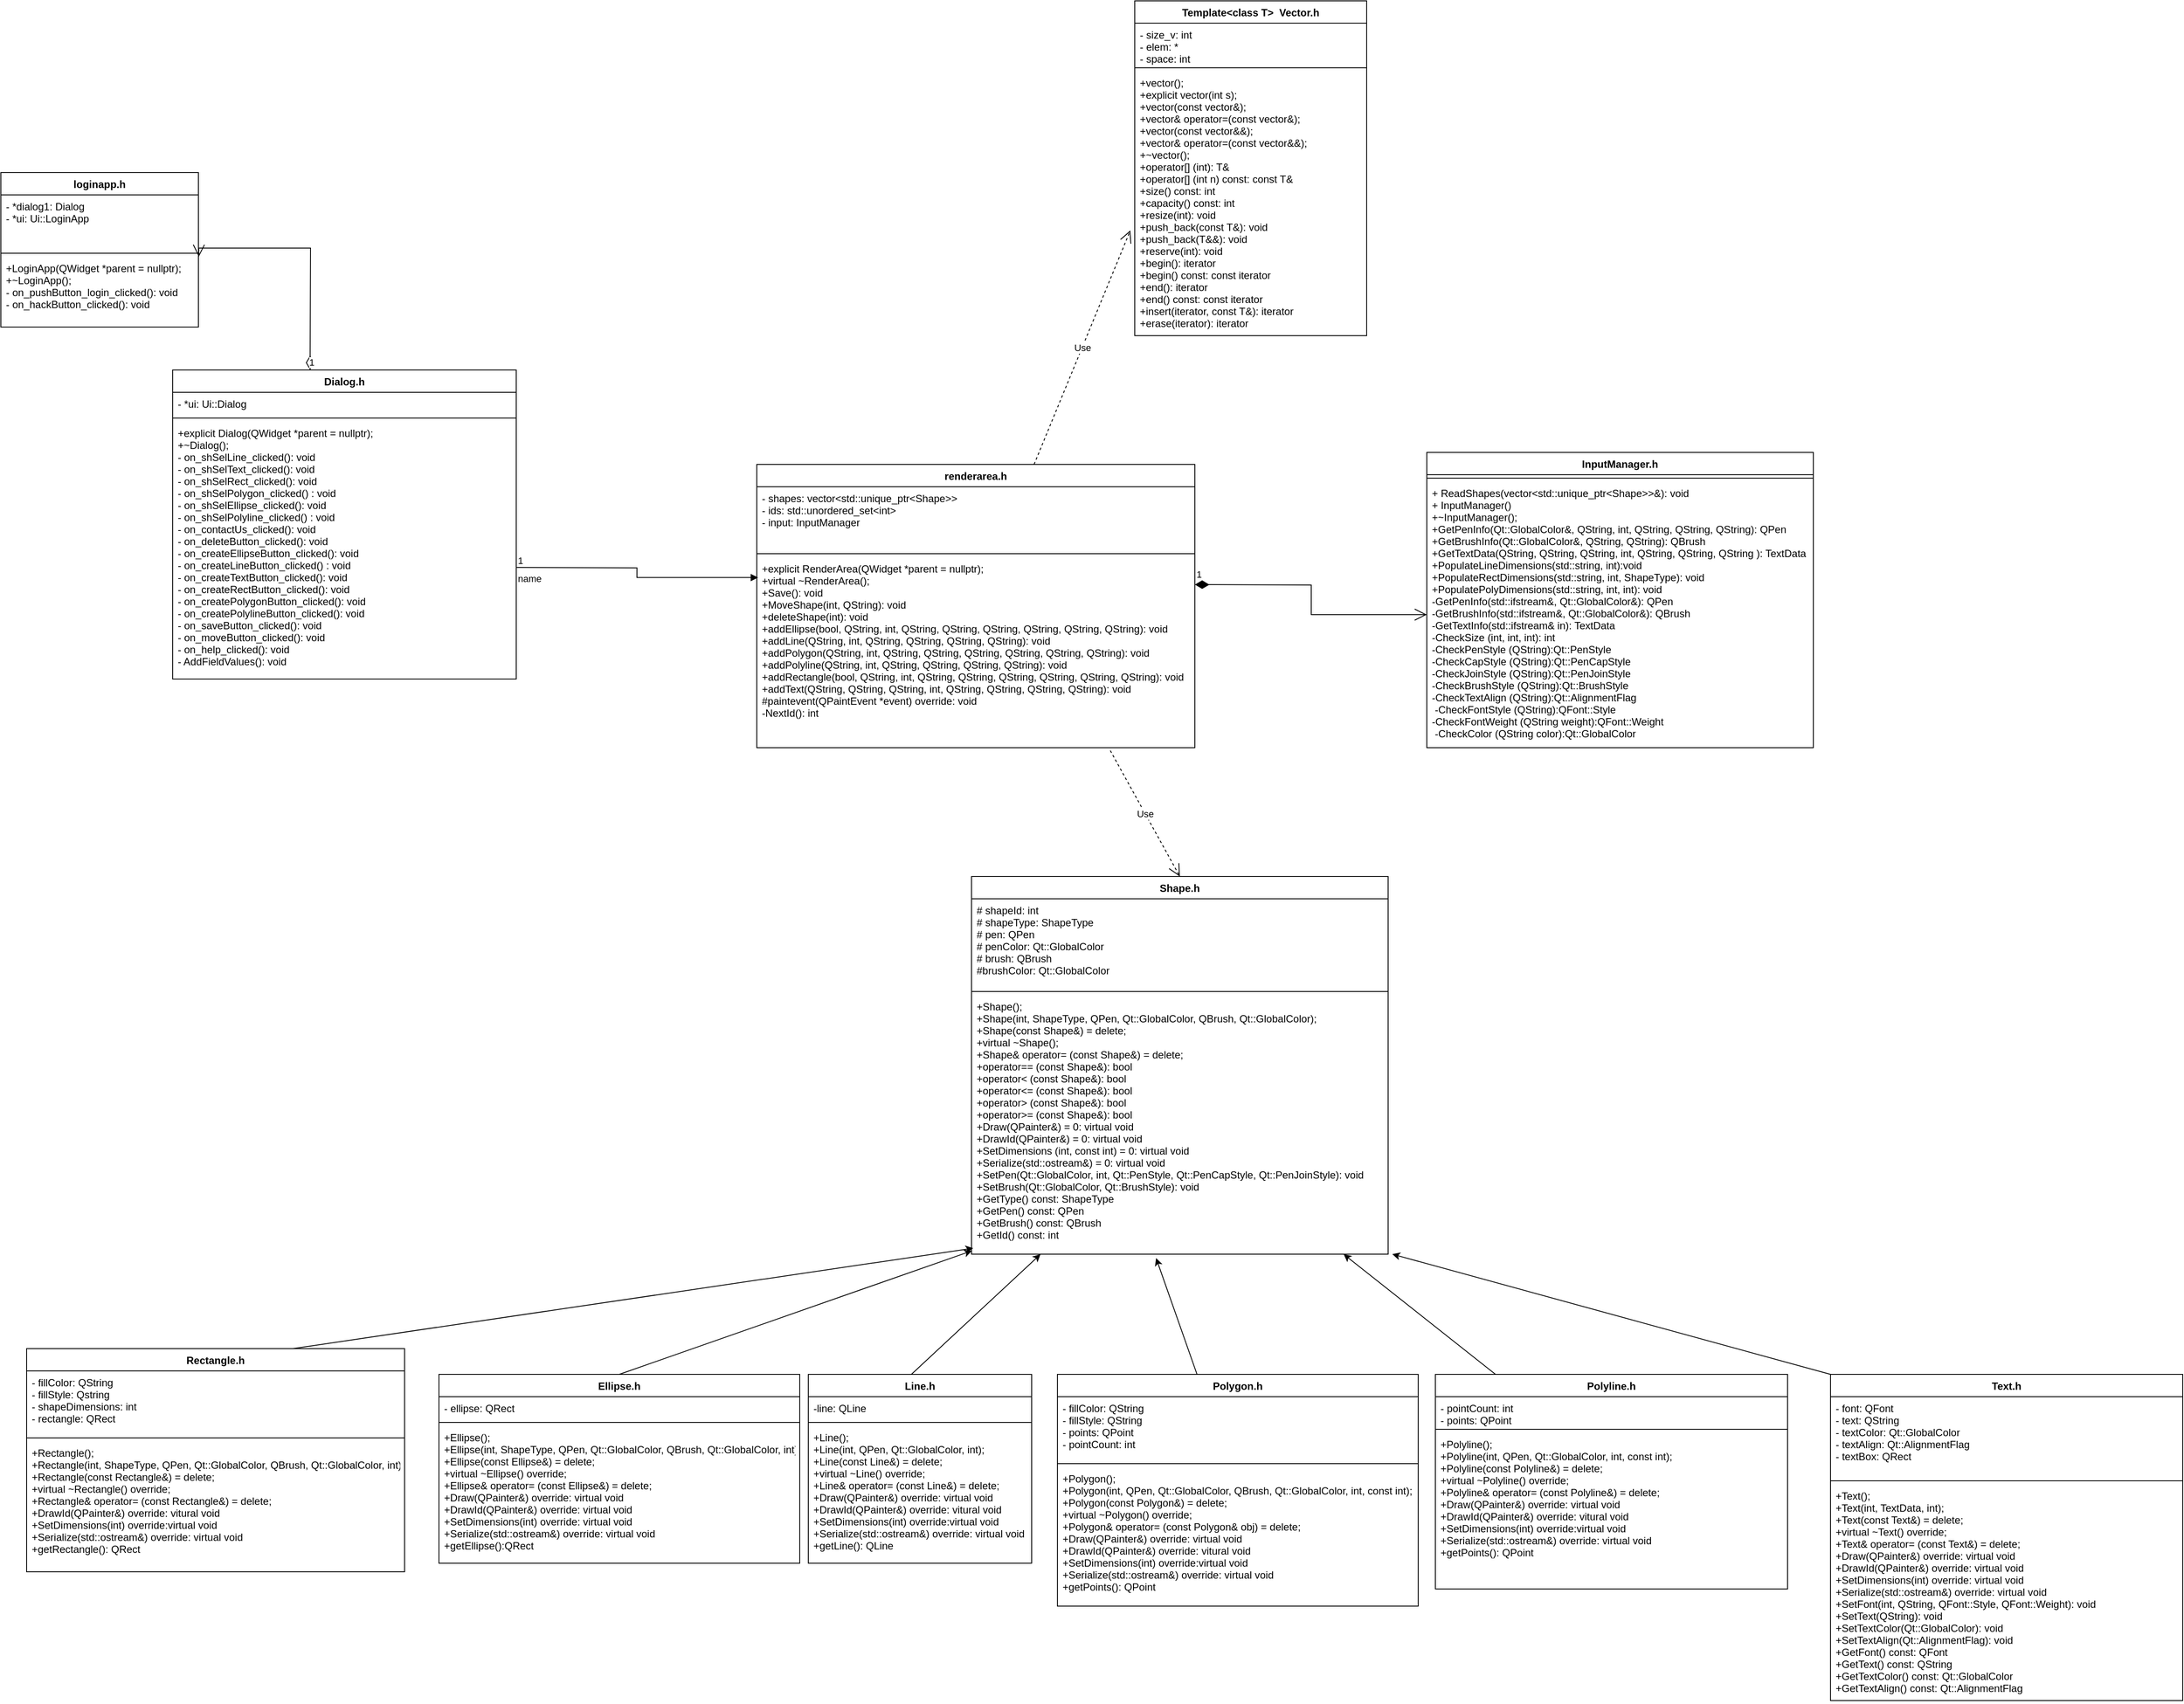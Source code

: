 <mxfile version="15.9.4" type="google" pages="2"><diagram id="QRnCD5VXvzg4Ikm4jeGb" name="Page-1"><mxGraphModel dx="3373" dy="3029" grid="1" gridSize="10" guides="1" tooltips="1" connect="1" arrows="1" fold="1" page="1" pageScale="1" pageWidth="850" pageHeight="1100" math="0" shadow="0"><root><mxCell id="0"/><mxCell id="1" parent="0"/><mxCell id="ikofJ_ncv0Km4C0G176M-1" value="InputManager.h" style="swimlane;fontStyle=1;align=center;verticalAlign=top;childLayout=stackLayout;horizontal=1;startSize=26;horizontalStack=0;resizeParent=1;resizeParentMax=0;resizeLast=0;collapsible=1;marginBottom=0;" parent="1" vertex="1"><mxGeometry x="60" y="-1574" width="450" height="344" as="geometry"/></mxCell><mxCell id="ikofJ_ncv0Km4C0G176M-3" value="" style="line;strokeWidth=1;fillColor=none;align=left;verticalAlign=middle;spacingTop=-1;spacingLeft=3;spacingRight=3;rotatable=0;labelPosition=right;points=[];portConstraint=eastwest;" parent="ikofJ_ncv0Km4C0G176M-1" vertex="1"><mxGeometry y="26" width="450" height="8" as="geometry"/></mxCell><mxCell id="ikofJ_ncv0Km4C0G176M-4" value="+ ReadShapes(vector&lt;std::unique_ptr&lt;Shape&gt;&gt;&amp;): void&#10;+ InputManager()&#10;+~InputManager();&#10;+GetPenInfo(Qt::GlobalColor&amp;, QString, int, QString, QString, QString): QPen&#10;+GetBrushInfo(Qt::GlobalColor&amp;, QString, QString): QBrush&#10;+GetTextData(QString, QString, QString, int, QString, QString, QString ): TextData&#10;+PopulateLineDimensions(std::string, int):void&#10;+PopulateRectDimensions(std::string, int, ShapeType): void&#10;+PopulatePolyDimensions(std::string, int, int): void&#10;-GetPenInfo(std::ifstream&amp;, Qt::GlobalColor&amp;): QPen&#10;-GetBrushInfo(std::ifstream&amp;,  Qt::GlobalColor&amp;): QBrush&#10;-GetTextInfo(std::ifstream&amp; in): TextData&#10;-CheckSize (int, int, int): int&#10;-CheckPenStyle (QString):Qt::PenStyle&#10;-CheckCapStyle (QString):Qt::PenCapStyle&#10;-CheckJoinStyle (QString):Qt::PenJoinStyle&#10;-CheckBrushStyle (QString):Qt::BrushStyle&#10;-CheckTextAlign (QString):Qt::AlignmentFlag&#10; -CheckFontStyle (QString):QFont::Style&#10;-CheckFontWeight (QString weight):QFont::Weight &#10; -CheckColor (QString color):Qt::GlobalColor&#10;&#10;&#10;&#10;&#10;&#10;&#10;&#10;" style="text;strokeColor=none;fillColor=none;align=left;verticalAlign=top;spacingLeft=4;spacingRight=4;overflow=hidden;rotatable=0;points=[[0,0.5],[1,0.5]];portConstraint=eastwest;" parent="ikofJ_ncv0Km4C0G176M-1" vertex="1"><mxGeometry y="34" width="450" height="310" as="geometry"/></mxCell><mxCell id="ikofJ_ncv0Km4C0G176M-5" value="Ellipse.h" style="swimlane;fontStyle=1;align=center;verticalAlign=top;childLayout=stackLayout;horizontal=1;startSize=26;horizontalStack=0;resizeParent=1;resizeParentMax=0;resizeLast=0;collapsible=1;marginBottom=0;" parent="1" vertex="1"><mxGeometry x="-1090" y="-500" width="420" height="220" as="geometry"/></mxCell><mxCell id="ikofJ_ncv0Km4C0G176M-6" value="- ellipse: QRect" style="text;strokeColor=none;fillColor=none;align=left;verticalAlign=top;spacingLeft=4;spacingRight=4;overflow=hidden;rotatable=0;points=[[0,0.5],[1,0.5]];portConstraint=eastwest;" parent="ikofJ_ncv0Km4C0G176M-5" vertex="1"><mxGeometry y="26" width="420" height="26" as="geometry"/></mxCell><mxCell id="ikofJ_ncv0Km4C0G176M-7" value="" style="line;strokeWidth=1;fillColor=none;align=left;verticalAlign=middle;spacingTop=-1;spacingLeft=3;spacingRight=3;rotatable=0;labelPosition=right;points=[];portConstraint=eastwest;" parent="ikofJ_ncv0Km4C0G176M-5" vertex="1"><mxGeometry y="52" width="420" height="8" as="geometry"/></mxCell><mxCell id="ikofJ_ncv0Km4C0G176M-8" value="+Ellipse();&#10;+Ellipse(int, ShapeType, QPen, Qt::GlobalColor, QBrush, Qt::GlobalColor, int)&#10;+Ellipse(const Ellipse&amp;) = delete; &#10;+virtual ~Ellipse() override;&#10;+Ellipse&amp; operator= (const Ellipse&amp;) = delete; &#10;+Draw(QPainter&amp;) override: virtual void&#10;+DrawId(QPainter&amp;) override: virtual void&#10;+SetDimensions(int) override: virtual void&#10;+Serialize(std::ostream&amp;) override: virtual void&#10;+getEllipse():QRect&#10;&#10;" style="text;strokeColor=none;fillColor=none;align=left;verticalAlign=top;spacingLeft=4;spacingRight=4;overflow=hidden;rotatable=0;points=[[0,0.5],[1,0.5]];portConstraint=eastwest;" parent="ikofJ_ncv0Km4C0G176M-5" vertex="1"><mxGeometry y="60" width="420" height="160" as="geometry"/></mxCell><mxCell id="ikofJ_ncv0Km4C0G176M-13" value="Line.h" style="swimlane;fontStyle=1;align=center;verticalAlign=top;childLayout=stackLayout;horizontal=1;startSize=26;horizontalStack=0;resizeParent=1;resizeParentMax=0;resizeLast=0;collapsible=1;marginBottom=0;" parent="1" vertex="1"><mxGeometry x="-660" y="-500" width="260" height="220" as="geometry"/></mxCell><mxCell id="ikofJ_ncv0Km4C0G176M-14" value="-line: QLine" style="text;strokeColor=none;fillColor=none;align=left;verticalAlign=top;spacingLeft=4;spacingRight=4;overflow=hidden;rotatable=0;points=[[0,0.5],[1,0.5]];portConstraint=eastwest;" parent="ikofJ_ncv0Km4C0G176M-13" vertex="1"><mxGeometry y="26" width="260" height="26" as="geometry"/></mxCell><mxCell id="ikofJ_ncv0Km4C0G176M-15" value="" style="line;strokeWidth=1;fillColor=none;align=left;verticalAlign=middle;spacingTop=-1;spacingLeft=3;spacingRight=3;rotatable=0;labelPosition=right;points=[];portConstraint=eastwest;" parent="ikofJ_ncv0Km4C0G176M-13" vertex="1"><mxGeometry y="52" width="260" height="8" as="geometry"/></mxCell><mxCell id="ikofJ_ncv0Km4C0G176M-16" value="+Line();&#10;+Line(int, QPen, Qt::GlobalColor, int);&#10;+Line(const Line&amp;) = delete;&#10;+virtual ~Line() override;&#10;+Line&amp; operator= (const Line&amp;) = delete; &#10;+Draw(QPainter&amp;) override: virtual void&#10;+DrawId(QPainter&amp;) override: vitural void&#10;+SetDimensions(int) override:virtual void&#10;+Serialize(std::ostream&amp;) override: virtual void&#10;+getLine(): QLine" style="text;strokeColor=none;fillColor=none;align=left;verticalAlign=top;spacingLeft=4;spacingRight=4;overflow=hidden;rotatable=0;points=[[0,0.5],[1,0.5]];portConstraint=eastwest;" parent="ikofJ_ncv0Km4C0G176M-13" vertex="1"><mxGeometry y="60" width="260" height="160" as="geometry"/></mxCell><mxCell id="ikofJ_ncv0Km4C0G176M-17" value="Polygon.h" style="swimlane;fontStyle=1;align=center;verticalAlign=top;childLayout=stackLayout;horizontal=1;startSize=26;horizontalStack=0;resizeParent=1;resizeParentMax=0;resizeLast=0;collapsible=1;marginBottom=0;" parent="1" vertex="1"><mxGeometry x="-370" y="-500" width="420" height="270" as="geometry"/></mxCell><mxCell id="ikofJ_ncv0Km4C0G176M-18" value="- fillColor: QString&#10;- fillStyle: QString&#10;- points: QPoint&#10;- pointCount: int" style="text;strokeColor=none;fillColor=none;align=left;verticalAlign=top;spacingLeft=4;spacingRight=4;overflow=hidden;rotatable=0;points=[[0,0.5],[1,0.5]];portConstraint=eastwest;" parent="ikofJ_ncv0Km4C0G176M-17" vertex="1"><mxGeometry y="26" width="420" height="74" as="geometry"/></mxCell><mxCell id="ikofJ_ncv0Km4C0G176M-19" value="" style="line;strokeWidth=1;fillColor=none;align=left;verticalAlign=middle;spacingTop=-1;spacingLeft=3;spacingRight=3;rotatable=0;labelPosition=right;points=[];portConstraint=eastwest;" parent="ikofJ_ncv0Km4C0G176M-17" vertex="1"><mxGeometry y="100" width="420" height="8" as="geometry"/></mxCell><mxCell id="ikofJ_ncv0Km4C0G176M-20" value="+Polygon();&#10;+Polygon(int, QPen, Qt::GlobalColor, QBrush, Qt::GlobalColor, int, const int);&#10;+Polygon(const Polygon&amp;) = delete; &#10;+virtual ~Polygon() override;&#10;+Polygon&amp; operator= (const Polygon&amp; obj) = delete; &#10;+Draw(QPainter&amp;) override: virtual void&#10;+DrawId(QPainter&amp;) override: vitural void&#10;+SetDimensions(int) override:virtual void&#10;+Serialize(std::ostream&amp;) override: virtual void&#10;+getPoints(): QPoint&#10;&#10;" style="text;strokeColor=none;fillColor=none;align=left;verticalAlign=top;spacingLeft=4;spacingRight=4;overflow=hidden;rotatable=0;points=[[0,0.5],[1,0.5]];portConstraint=eastwest;" parent="ikofJ_ncv0Km4C0G176M-17" vertex="1"><mxGeometry y="108" width="420" height="162" as="geometry"/></mxCell><mxCell id="ikofJ_ncv0Km4C0G176M-21" value="Polyline.h" style="swimlane;fontStyle=1;align=center;verticalAlign=top;childLayout=stackLayout;horizontal=1;startSize=26;horizontalStack=0;resizeParent=1;resizeParentMax=0;resizeLast=0;collapsible=1;marginBottom=0;" parent="1" vertex="1"><mxGeometry x="70" y="-500" width="410" height="250" as="geometry"/></mxCell><mxCell id="ikofJ_ncv0Km4C0G176M-22" value="- pointCount: int&#10;- points: QPoint" style="text;strokeColor=none;fillColor=none;align=left;verticalAlign=top;spacingLeft=4;spacingRight=4;overflow=hidden;rotatable=0;points=[[0,0.5],[1,0.5]];portConstraint=eastwest;" parent="ikofJ_ncv0Km4C0G176M-21" vertex="1"><mxGeometry y="26" width="410" height="34" as="geometry"/></mxCell><mxCell id="ikofJ_ncv0Km4C0G176M-23" value="" style="line;strokeWidth=1;fillColor=none;align=left;verticalAlign=middle;spacingTop=-1;spacingLeft=3;spacingRight=3;rotatable=0;labelPosition=right;points=[];portConstraint=eastwest;" parent="ikofJ_ncv0Km4C0G176M-21" vertex="1"><mxGeometry y="60" width="410" height="8" as="geometry"/></mxCell><mxCell id="ikofJ_ncv0Km4C0G176M-24" value="+Polyline();&#10;+Polyline(int, QPen, Qt::GlobalColor, int, const int);&#10;+Polyline(const Polyline&amp;) = delete; &#10;+virtual ~Polyline() override;&#10;+Polyline&amp; operator= (const Polyline&amp;) = delete; &#10;+Draw(QPainter&amp;) override: virtual void&#10;+DrawId(QPainter&amp;) override: vitural void&#10;+SetDimensions(int) override:virtual void&#10;+Serialize(std::ostream&amp;) override: virtual void&#10;+getPoints(): QPoint" style="text;strokeColor=none;fillColor=none;align=left;verticalAlign=top;spacingLeft=4;spacingRight=4;overflow=hidden;rotatable=0;points=[[0,0.5],[1,0.5]];portConstraint=eastwest;" parent="ikofJ_ncv0Km4C0G176M-21" vertex="1"><mxGeometry y="68" width="410" height="182" as="geometry"/></mxCell><mxCell id="ikofJ_ncv0Km4C0G176M-26" value="Rectangle.h" style="swimlane;fontStyle=1;align=center;verticalAlign=top;childLayout=stackLayout;horizontal=1;startSize=26;horizontalStack=0;resizeParent=1;resizeParentMax=0;resizeLast=0;collapsible=1;marginBottom=0;" parent="1" vertex="1"><mxGeometry x="-1570" y="-530" width="440" height="260" as="geometry"/></mxCell><mxCell id="ikofJ_ncv0Km4C0G176M-27" value="- fillColor: QString&#10;- fillStyle: Qstring&#10;- shapeDimensions: int&#10;- rectangle: QRect" style="text;strokeColor=none;fillColor=none;align=left;verticalAlign=top;spacingLeft=4;spacingRight=4;overflow=hidden;rotatable=0;points=[[0,0.5],[1,0.5]];portConstraint=eastwest;" parent="ikofJ_ncv0Km4C0G176M-26" vertex="1"><mxGeometry y="26" width="440" height="74" as="geometry"/></mxCell><mxCell id="ikofJ_ncv0Km4C0G176M-28" value="" style="line;strokeWidth=1;fillColor=none;align=left;verticalAlign=middle;spacingTop=-1;spacingLeft=3;spacingRight=3;rotatable=0;labelPosition=right;points=[];portConstraint=eastwest;" parent="ikofJ_ncv0Km4C0G176M-26" vertex="1"><mxGeometry y="100" width="440" height="8" as="geometry"/></mxCell><mxCell id="ikofJ_ncv0Km4C0G176M-29" value="+Rectangle();&#10;+Rectangle(int, ShapeType, QPen, Qt::GlobalColor, QBrush, Qt::GlobalColor, int);&#10;+Rectangle(const Rectangle&amp;) = delete; &#10;+virtual ~Rectangle() override;&#10;+Rectangle&amp; operator= (const Rectangle&amp;) = delete;&#10;+DrawId(QPainter&amp;) override: vitural void&#10;+SetDimensions(int) override:virtual void&#10;+Serialize(std::ostream&amp;) override: virtual void&#10;+getRectangle(): QRect&#10;" style="text;strokeColor=none;fillColor=none;align=left;verticalAlign=top;spacingLeft=4;spacingRight=4;overflow=hidden;rotatable=0;points=[[0,0.5],[1,0.5]];portConstraint=eastwest;" parent="ikofJ_ncv0Km4C0G176M-26" vertex="1"><mxGeometry y="108" width="440" height="152" as="geometry"/></mxCell><mxCell id="ikofJ_ncv0Km4C0G176M-30" value="Shape.h" style="swimlane;fontStyle=1;align=center;verticalAlign=top;childLayout=stackLayout;horizontal=1;startSize=26;horizontalStack=0;resizeParent=1;resizeParentMax=0;resizeLast=0;collapsible=1;marginBottom=0;" parent="1" vertex="1"><mxGeometry x="-470" y="-1080" width="485" height="440" as="geometry"/></mxCell><mxCell id="ikofJ_ncv0Km4C0G176M-31" value="# shapeId: int&#10;# shapeType: ShapeType&#10;# pen: QPen&#10;# penColor: Qt::GlobalColor&#10;# brush: QBrush&#10;#brushColor: Qt::GlobalColor" style="text;strokeColor=none;fillColor=none;align=left;verticalAlign=top;spacingLeft=4;spacingRight=4;overflow=hidden;rotatable=0;points=[[0,0.5],[1,0.5]];portConstraint=eastwest;" parent="ikofJ_ncv0Km4C0G176M-30" vertex="1"><mxGeometry y="26" width="485" height="104" as="geometry"/></mxCell><mxCell id="ikofJ_ncv0Km4C0G176M-32" value="" style="line;strokeWidth=1;fillColor=none;align=left;verticalAlign=middle;spacingTop=-1;spacingLeft=3;spacingRight=3;rotatable=0;labelPosition=right;points=[];portConstraint=eastwest;" parent="ikofJ_ncv0Km4C0G176M-30" vertex="1"><mxGeometry y="130" width="485" height="8" as="geometry"/></mxCell><mxCell id="ikofJ_ncv0Km4C0G176M-33" value="+Shape();&#10;+Shape(int, ShapeType, QPen, Qt::GlobalColor, QBrush, Qt::GlobalColor);&#10;+Shape(const Shape&amp;) = delete; &#10;+virtual ~Shape();&#10;+Shape&amp; operator= (const Shape&amp;) = delete; &#10;+operator== (const Shape&amp;): bool&#10;+operator&lt; (const Shape&amp;): bool&#10;+operator&lt;= (const Shape&amp;): bool&#10;+operator&gt; (const Shape&amp;): bool&#10;+operator&gt;= (const Shape&amp;): bool&#10;+Draw(QPainter&amp;) = 0: virtual void&#10;+DrawId(QPainter&amp;) = 0: virtual void&#10;+SetDimensions (int, const int) = 0: virtual void&#10;+Serialize(std::ostream&amp;) = 0: virtual void&#10;+SetPen(Qt::GlobalColor, int, Qt::PenStyle, Qt::PenCapStyle, Qt::PenJoinStyle): void&#10;+SetBrush(Qt::GlobalColor, Qt::BrushStyle): void&#10;+GetType() const: ShapeType&#10;+GetPen() const: QPen&#10;+GetBrush() const: QBrush&#10;+GetId() const: int" style="text;strokeColor=none;fillColor=none;align=left;verticalAlign=top;spacingLeft=4;spacingRight=4;overflow=hidden;rotatable=0;points=[[0,0.5],[1,0.5]];portConstraint=eastwest;" parent="ikofJ_ncv0Km4C0G176M-30" vertex="1"><mxGeometry y="138" width="485" height="302" as="geometry"/></mxCell><mxCell id="ikofJ_ncv0Km4C0G176M-34" value="Text.h" style="swimlane;fontStyle=1;align=center;verticalAlign=top;childLayout=stackLayout;horizontal=1;startSize=26;horizontalStack=0;resizeParent=1;resizeParentMax=0;resizeLast=0;collapsible=1;marginBottom=0;" parent="1" vertex="1"><mxGeometry x="530" y="-500" width="410" height="380" as="geometry"/></mxCell><mxCell id="ikofJ_ncv0Km4C0G176M-35" value="- font: QFont&#10;- text: QString&#10;- textColor: Qt::GlobalColor&#10;- textAlign: Qt::AlignmentFlag&#10;- textBox: QRect" style="text;strokeColor=none;fillColor=none;align=left;verticalAlign=top;spacingLeft=4;spacingRight=4;overflow=hidden;rotatable=0;points=[[0,0.5],[1,0.5]];portConstraint=eastwest;" parent="ikofJ_ncv0Km4C0G176M-34" vertex="1"><mxGeometry y="26" width="410" height="94" as="geometry"/></mxCell><mxCell id="ikofJ_ncv0Km4C0G176M-36" value="" style="line;strokeWidth=1;fillColor=none;align=left;verticalAlign=middle;spacingTop=-1;spacingLeft=3;spacingRight=3;rotatable=0;labelPosition=right;points=[];portConstraint=eastwest;" parent="ikofJ_ncv0Km4C0G176M-34" vertex="1"><mxGeometry y="120" width="410" height="8" as="geometry"/></mxCell><mxCell id="ikofJ_ncv0Km4C0G176M-37" value="+Text();&#10;+Text(int, TextData, int);&#10;+Text(const Text&amp;) = delete; &#10;+virtual ~Text() override;&#10;+Text&amp; operator= (const Text&amp;) = delete; &#10;+Draw(QPainter&amp;) override: virtual void&#10;+DrawId(QPainter&amp;) override: virtual void&#10;+SetDimensions(int) override: virtual void&#10;+Serialize(std::ostream&amp;) override: virtual void&#10;+SetFont(int, QString, QFont::Style, QFont::Weight): void&#10;+SetText(QString): void&#10;+SetTextColor(Qt::GlobalColor): void&#10;+SetTextAlign(Qt::AlignmentFlag): void&#10;+GetFont() const: QFont&#10;+GetText() const: QString&#10;+GetTextColor() const: Qt::GlobalColor&#10;+GetTextAlign() const: Qt::AlignmentFlag" style="text;strokeColor=none;fillColor=none;align=left;verticalAlign=top;spacingLeft=4;spacingRight=4;overflow=hidden;rotatable=0;points=[[0,0.5],[1,0.5]];portConstraint=eastwest;" parent="ikofJ_ncv0Km4C0G176M-34" vertex="1"><mxGeometry y="128" width="410" height="252" as="geometry"/></mxCell><mxCell id="ikofJ_ncv0Km4C0G176M-38" value="" style="endArrow=classic;html=1;rounded=0;entryX=0.001;entryY=0.987;entryDx=0;entryDy=0;entryPerimeter=0;exitX=0.5;exitY=0;exitDx=0;exitDy=0;" parent="1" source="ikofJ_ncv0Km4C0G176M-5" target="ikofJ_ncv0Km4C0G176M-33" edge="1"><mxGeometry width="50" height="50" relative="1" as="geometry"><mxPoint x="-910" y="-510" as="sourcePoint"/><mxPoint x="-860" y="-560" as="targetPoint"/></mxGeometry></mxCell><mxCell id="ikofJ_ncv0Km4C0G176M-39" value="" style="endArrow=classic;html=1;rounded=0;" parent="1" target="ikofJ_ncv0Km4C0G176M-33" edge="1"><mxGeometry width="50" height="50" relative="1" as="geometry"><mxPoint x="-540" y="-500" as="sourcePoint"/><mxPoint x="-490" y="-550" as="targetPoint"/></mxGeometry></mxCell><mxCell id="ikofJ_ncv0Km4C0G176M-40" value="" style="endArrow=classic;html=1;rounded=0;entryX=0.443;entryY=1.015;entryDx=0;entryDy=0;entryPerimeter=0;" parent="1" source="ikofJ_ncv0Km4C0G176M-17" target="ikofJ_ncv0Km4C0G176M-33" edge="1"><mxGeometry width="50" height="50" relative="1" as="geometry"><mxPoint x="-250" y="-490" as="sourcePoint"/><mxPoint x="-200" y="-540" as="targetPoint"/></mxGeometry></mxCell><mxCell id="ikofJ_ncv0Km4C0G176M-41" value="" style="endArrow=classic;html=1;rounded=0;" parent="1" target="ikofJ_ncv0Km4C0G176M-33" edge="1"><mxGeometry width="50" height="50" relative="1" as="geometry"><mxPoint x="140" y="-500" as="sourcePoint"/><mxPoint x="190" y="-550" as="targetPoint"/></mxGeometry></mxCell><mxCell id="ikofJ_ncv0Km4C0G176M-43" value="" style="endArrow=classic;html=1;rounded=0;entryX=1.01;entryY=1;entryDx=0;entryDy=0;entryPerimeter=0;" parent="1" target="ikofJ_ncv0Km4C0G176M-33" edge="1"><mxGeometry width="50" height="50" relative="1" as="geometry"><mxPoint x="530" y="-500" as="sourcePoint"/><mxPoint x="580" y="-550" as="targetPoint"/></mxGeometry></mxCell><mxCell id="ikofJ_ncv0Km4C0G176M-44" value="" style="endArrow=classic;html=1;rounded=0;entryX=0.004;entryY=0.977;entryDx=0;entryDy=0;entryPerimeter=0;" parent="1" target="ikofJ_ncv0Km4C0G176M-33" edge="1"><mxGeometry width="50" height="50" relative="1" as="geometry"><mxPoint x="-1260" y="-530" as="sourcePoint"/><mxPoint x="-1210" y="-580" as="targetPoint"/></mxGeometry></mxCell><mxCell id="ikofJ_ncv0Km4C0G176M-47" value="Template&lt;class T&gt;  Vector.h" style="swimlane;fontStyle=1;align=center;verticalAlign=top;childLayout=stackLayout;horizontal=1;startSize=26;horizontalStack=0;resizeParent=1;resizeParentMax=0;resizeLast=0;collapsible=1;marginBottom=0;" parent="1" vertex="1"><mxGeometry x="-280" y="-2100" width="270" height="390" as="geometry"><mxRectangle x="1060" y="-1040" width="140" height="30" as="alternateBounds"/></mxGeometry></mxCell><mxCell id="ikofJ_ncv0Km4C0G176M-48" value="- size_v: int&#10;- elem: *&#10;- space: int" style="text;strokeColor=none;fillColor=none;align=left;verticalAlign=top;spacingLeft=4;spacingRight=4;overflow=hidden;rotatable=0;points=[[0,0.5],[1,0.5]];portConstraint=eastwest;" parent="ikofJ_ncv0Km4C0G176M-47" vertex="1"><mxGeometry y="26" width="270" height="48" as="geometry"/></mxCell><mxCell id="ikofJ_ncv0Km4C0G176M-49" value="" style="line;strokeWidth=1;fillColor=none;align=left;verticalAlign=middle;spacingTop=-1;spacingLeft=3;spacingRight=3;rotatable=0;labelPosition=right;points=[];portConstraint=eastwest;" parent="ikofJ_ncv0Km4C0G176M-47" vertex="1"><mxGeometry y="74" width="270" height="8" as="geometry"/></mxCell><mxCell id="ikofJ_ncv0Km4C0G176M-50" value="+vector(); &#10;+explicit vector(int s); &#10;+vector(const vector&amp;); &#10;+vector&amp; operator=(const vector&amp;); &#10;+vector(const vector&amp;&amp;); &#10;+vector&amp; operator=(const vector&amp;&amp;); &#10;+~vector(); &#10;+operator[] (int): T&amp;&#10;+operator[] (int n) const: const T&amp; &#10;+size() const: int&#10;+capacity() const: int&#10;+resize(int): void&#10;+push_back(const T&amp;): void &#10;+push_back(T&amp;&amp;): void&#10;+reserve(int): void&#10;+begin(): iterator&#10;+begin() const: const iterator&#10;+end(): iterator &#10;+end() const: const iterator&#10;+insert(iterator, const T&amp;): iterator&#10;+erase(iterator): iterator" style="text;strokeColor=none;fillColor=none;align=left;verticalAlign=top;spacingLeft=4;spacingRight=4;overflow=hidden;rotatable=0;points=[[0,0.5],[1,0.5]];portConstraint=eastwest;" parent="ikofJ_ncv0Km4C0G176M-47" vertex="1"><mxGeometry y="82" width="270" height="308" as="geometry"/></mxCell><mxCell id="ikofJ_ncv0Km4C0G176M-52" value="Dialog.h" style="swimlane;fontStyle=1;align=center;verticalAlign=top;childLayout=stackLayout;horizontal=1;startSize=26;horizontalStack=0;resizeParent=1;resizeParentMax=0;resizeLast=0;collapsible=1;marginBottom=0;" parent="1" vertex="1"><mxGeometry x="-1400" y="-1670" width="400" height="360" as="geometry"/></mxCell><mxCell id="ikofJ_ncv0Km4C0G176M-53" value="- *ui: Ui::Dialog" style="text;strokeColor=none;fillColor=none;align=left;verticalAlign=top;spacingLeft=4;spacingRight=4;overflow=hidden;rotatable=0;points=[[0,0.5],[1,0.5]];portConstraint=eastwest;" parent="ikofJ_ncv0Km4C0G176M-52" vertex="1"><mxGeometry y="26" width="400" height="26" as="geometry"/></mxCell><mxCell id="ikofJ_ncv0Km4C0G176M-54" value="" style="line;strokeWidth=1;fillColor=none;align=left;verticalAlign=middle;spacingTop=-1;spacingLeft=3;spacingRight=3;rotatable=0;labelPosition=right;points=[];portConstraint=eastwest;" parent="ikofJ_ncv0Km4C0G176M-52" vertex="1"><mxGeometry y="52" width="400" height="8" as="geometry"/></mxCell><mxCell id="ikofJ_ncv0Km4C0G176M-55" value="+explicit Dialog(QWidget *parent = nullptr);&#10;+~Dialog();&#10;- on_shSelLine_clicked(): void&#10;- on_shSelText_clicked(): void &#10;- on_shSelRect_clicked(): void&#10;- on_shSelPolygon_clicked() : void &#10;- on_shSelEllipse_clicked(): void&#10;- on_shSelPolyline_clicked() : void&#10;- on_contactUs_clicked(): void &#10;- on_deleteButton_clicked(): void &#10;- on_createEllipseButton_clicked(): void&#10;- on_createLineButton_clicked() : void &#10;- on_createTextButton_clicked(): void &#10;- on_createRectButton_clicked(): void &#10;- on_createPolygonButton_clicked(): void&#10;- on_createPolylineButton_clicked(): void&#10;- on_saveButton_clicked(): void&#10;- on_moveButton_clicked(): void&#10;- on_help_clicked(): void&#10;- AddFieldValues(): void&#10;&#10;" style="text;strokeColor=none;fillColor=none;align=left;verticalAlign=top;spacingLeft=4;spacingRight=4;overflow=hidden;rotatable=0;points=[[0,0.5],[1,0.5]];portConstraint=eastwest;" parent="ikofJ_ncv0Km4C0G176M-52" vertex="1"><mxGeometry y="60" width="400" height="300" as="geometry"/></mxCell><mxCell id="fBbpIsduMmjXlQIRn--U-2" value="1" style="endArrow=open;html=1;endSize=12;startArrow=diamondThin;startSize=14;startFill=0;edgeStyle=orthogonalEdgeStyle;align=left;verticalAlign=bottom;rounded=0;entryX=1.002;entryY=0.002;entryDx=0;entryDy=0;entryPerimeter=0;" parent="ikofJ_ncv0Km4C0G176M-52" target="ikofJ_ncv0Km4C0G176M-59" edge="1"><mxGeometry x="-1" y="3" relative="1" as="geometry"><mxPoint x="160" as="sourcePoint"/><mxPoint x="320" as="targetPoint"/></mxGeometry></mxCell><mxCell id="ikofJ_ncv0Km4C0G176M-56" value="loginapp.h" style="swimlane;fontStyle=1;align=center;verticalAlign=top;childLayout=stackLayout;horizontal=1;startSize=26;horizontalStack=0;resizeParent=1;resizeParentMax=0;resizeLast=0;collapsible=1;marginBottom=0;" parent="1" vertex="1"><mxGeometry x="-1600" y="-1900" width="230" height="180" as="geometry"/></mxCell><mxCell id="ikofJ_ncv0Km4C0G176M-57" value="- *dialog1: Dialog&#10;- *ui: Ui::LoginApp" style="text;strokeColor=none;fillColor=none;align=left;verticalAlign=top;spacingLeft=4;spacingRight=4;overflow=hidden;rotatable=0;points=[[0,0.5],[1,0.5]];portConstraint=eastwest;" parent="ikofJ_ncv0Km4C0G176M-56" vertex="1"><mxGeometry y="26" width="230" height="64" as="geometry"/></mxCell><mxCell id="ikofJ_ncv0Km4C0G176M-58" value="" style="line;strokeWidth=1;fillColor=none;align=left;verticalAlign=middle;spacingTop=-1;spacingLeft=3;spacingRight=3;rotatable=0;labelPosition=right;points=[];portConstraint=eastwest;" parent="ikofJ_ncv0Km4C0G176M-56" vertex="1"><mxGeometry y="90" width="230" height="8" as="geometry"/></mxCell><mxCell id="ikofJ_ncv0Km4C0G176M-59" value="+LoginApp(QWidget *parent = nullptr);&#10;+~LoginApp();&#10;- on_pushButton_login_clicked(): void&#10;- on_hackButton_clicked(): void &#10;&#10;" style="text;strokeColor=none;fillColor=none;align=left;verticalAlign=top;spacingLeft=4;spacingRight=4;overflow=hidden;rotatable=0;points=[[0,0.5],[1,0.5]];portConstraint=eastwest;" parent="ikofJ_ncv0Km4C0G176M-56" vertex="1"><mxGeometry y="98" width="230" height="82" as="geometry"/></mxCell><mxCell id="ikofJ_ncv0Km4C0G176M-60" value="renderarea.h" style="swimlane;fontStyle=1;align=center;verticalAlign=top;childLayout=stackLayout;horizontal=1;startSize=26;horizontalStack=0;resizeParent=1;resizeParentMax=0;resizeLast=0;collapsible=1;marginBottom=0;" parent="1" vertex="1"><mxGeometry x="-720" y="-1560" width="510" height="330" as="geometry"/></mxCell><mxCell id="ikofJ_ncv0Km4C0G176M-61" value="- shapes: vector&lt;std::unique_ptr&lt;Shape&gt;&gt; &#10;- ids: std::unordered_set&lt;int&gt;&#10;- input: InputManager&#10;" style="text;strokeColor=none;fillColor=none;align=left;verticalAlign=top;spacingLeft=4;spacingRight=4;overflow=hidden;rotatable=0;points=[[0,0.5],[1,0.5]];portConstraint=eastwest;" parent="ikofJ_ncv0Km4C0G176M-60" vertex="1"><mxGeometry y="26" width="510" height="74" as="geometry"/></mxCell><mxCell id="ikofJ_ncv0Km4C0G176M-62" value="" style="line;strokeWidth=1;fillColor=none;align=left;verticalAlign=middle;spacingTop=-1;spacingLeft=3;spacingRight=3;rotatable=0;labelPosition=right;points=[];portConstraint=eastwest;" parent="ikofJ_ncv0Km4C0G176M-60" vertex="1"><mxGeometry y="100" width="510" height="8" as="geometry"/></mxCell><mxCell id="ikofJ_ncv0Km4C0G176M-63" value="+explicit RenderArea(QWidget *parent = nullptr);&#10;+virtual ~RenderArea();&#10;+Save(): void&#10;+MoveShape(int, QString): void&#10;+deleteShape(int): void&#10;+addEllipse(bool, QString, int, QString, QString, QString, QString, QString, QString): void&#10;+addLine(QString, int, QString, QString, QString, QString): void &#10;+addPolygon(QString, int, QString, QString, QString, QString, QString, QString): void&#10;+addPolyline(QString, int, QString, QString, QString, QString): void&#10;+addRectangle(bool, QString, int, QString, QString, QString, QString, QString, QString): void&#10;+addText(QString, QString, QString, int, QString, QString, QString, QString): void&#10;#paintevent(QPaintEvent *event) override: void&#10;-NextId(): int" style="text;strokeColor=none;fillColor=none;align=left;verticalAlign=top;spacingLeft=4;spacingRight=4;overflow=hidden;rotatable=0;points=[[0,0.5],[1,0.5]];portConstraint=eastwest;" parent="ikofJ_ncv0Km4C0G176M-60" vertex="1"><mxGeometry y="108" width="510" height="222" as="geometry"/></mxCell><mxCell id="fBbpIsduMmjXlQIRn--U-4" value="1" style="endArrow=open;html=1;endSize=12;startArrow=diamondThin;startSize=14;startFill=1;edgeStyle=orthogonalEdgeStyle;align=left;verticalAlign=bottom;rounded=0;" parent="1" target="ikofJ_ncv0Km4C0G176M-4" edge="1"><mxGeometry x="-1" y="3" relative="1" as="geometry"><mxPoint x="-210" y="-1420" as="sourcePoint"/><mxPoint x="-50" y="-1420" as="targetPoint"/></mxGeometry></mxCell><mxCell id="fBbpIsduMmjXlQIRn--U-5" value="Use" style="endArrow=open;endSize=12;dashed=1;html=1;rounded=0;entryX=-0.019;entryY=0.602;entryDx=0;entryDy=0;entryPerimeter=0;" parent="1" source="ikofJ_ncv0Km4C0G176M-60" target="ikofJ_ncv0Km4C0G176M-50" edge="1"><mxGeometry width="160" relative="1" as="geometry"><mxPoint x="-585" y="-1700" as="sourcePoint"/><mxPoint x="-300" y="-1680" as="targetPoint"/></mxGeometry></mxCell><mxCell id="fBbpIsduMmjXlQIRn--U-6" value="Use" style="endArrow=open;endSize=12;dashed=1;html=1;rounded=0;exitX=0.807;exitY=1.015;exitDx=0;exitDy=0;exitPerimeter=0;entryX=0.5;entryY=0;entryDx=0;entryDy=0;" parent="1" source="ikofJ_ncv0Km4C0G176M-63" target="ikofJ_ncv0Km4C0G176M-30" edge="1"><mxGeometry width="160" relative="1" as="geometry"><mxPoint x="-307.5" y="-1190" as="sourcePoint"/><mxPoint x="-147.5" y="-1190" as="targetPoint"/></mxGeometry></mxCell><mxCell id="fBbpIsduMmjXlQIRn--U-9" value="name" style="endArrow=block;endFill=1;html=1;edgeStyle=orthogonalEdgeStyle;align=left;verticalAlign=top;rounded=0;entryX=0.003;entryY=0.107;entryDx=0;entryDy=0;entryPerimeter=0;" parent="1" target="ikofJ_ncv0Km4C0G176M-63" edge="1"><mxGeometry x="-1" relative="1" as="geometry"><mxPoint x="-1000" y="-1440" as="sourcePoint"/><mxPoint x="-840" y="-1440" as="targetPoint"/></mxGeometry></mxCell><mxCell id="fBbpIsduMmjXlQIRn--U-10" value="1" style="edgeLabel;resizable=0;html=1;align=left;verticalAlign=bottom;" parent="fBbpIsduMmjXlQIRn--U-9" connectable="0" vertex="1"><mxGeometry x="-1" relative="1" as="geometry"/></mxCell></root></mxGraphModel></diagram><diagram id="jdGEuRRbIHe9wwOFNIIg" name="Page-2"><mxGraphModel dx="1422" dy="794" grid="1" gridSize="10" guides="1" tooltips="1" connect="1" arrows="1" fold="1" page="1" pageScale="1" pageWidth="850" pageHeight="1100" math="0" shadow="0"><root><mxCell id="nOmfmjTqWxzlkB5ToOiD-0"/><mxCell id="nOmfmjTqWxzlkB5ToOiD-1" parent="nOmfmjTqWxzlkB5ToOiD-0"/></root></mxGraphModel></diagram></mxfile>